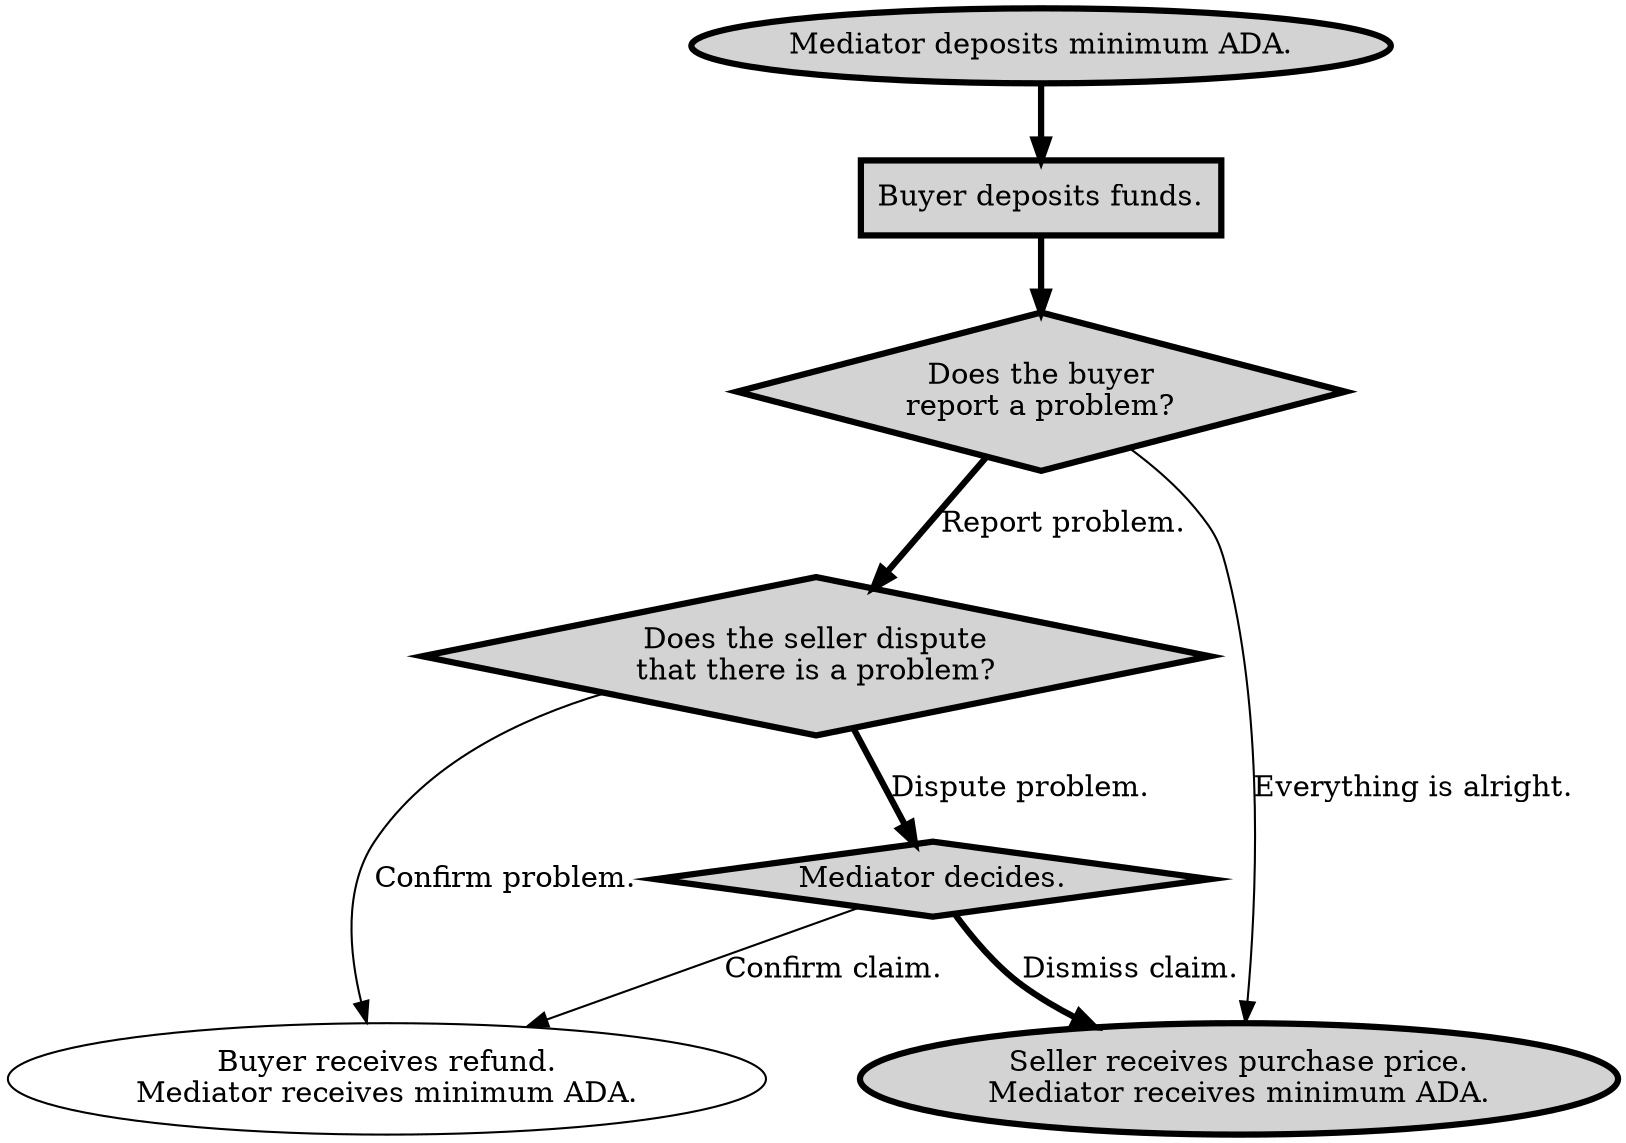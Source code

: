 digraph escrow {

minAda [shape=oval, label="Mediator deposits minimum ADA.", penwidth=3, style=filled, fillcolor=lightgray]

deposit [shape=rectangle, label="Buyer deposits funds.", penwidth=3, style=filled, fillcolor=lightgray]

problem [shape=diamond, label="Does the buyer\nreport a problem?", penwidth=3, style=filled, fillcolor=lightgray]

dispute [shape=diamond, label="Does the seller dispute\nthat there is a problem?", penwidth=3, style=filled, fillcolor=lightgray]

mediate [shape=diamond, label="Mediator decides.", penwidth=3, style=filled, fillcolor=lightgray]

sale [shape=oval, label="Seller receives purchase price.\nMediator receives minimum ADA.", penwidth=3, style=filled, fillcolor=lightgray]

refund [shape=oval, label="Buyer receives refund.\nMediator receives minimum ADA."]

minAda -> deposit [penwidth=3]

deposit -> problem [penwidth=3]

problem -> sale [label="Everything is alright."]

problem -> dispute [label="Report problem.", penwidth=3]

dispute -> refund [label="Confirm problem."]

dispute -> mediate [label="Dispute problem.", penwidth=3]

mediate -> sale [label="Dismiss claim.", penwidth=3]

mediate -> refund [label="Confirm claim."]

}
